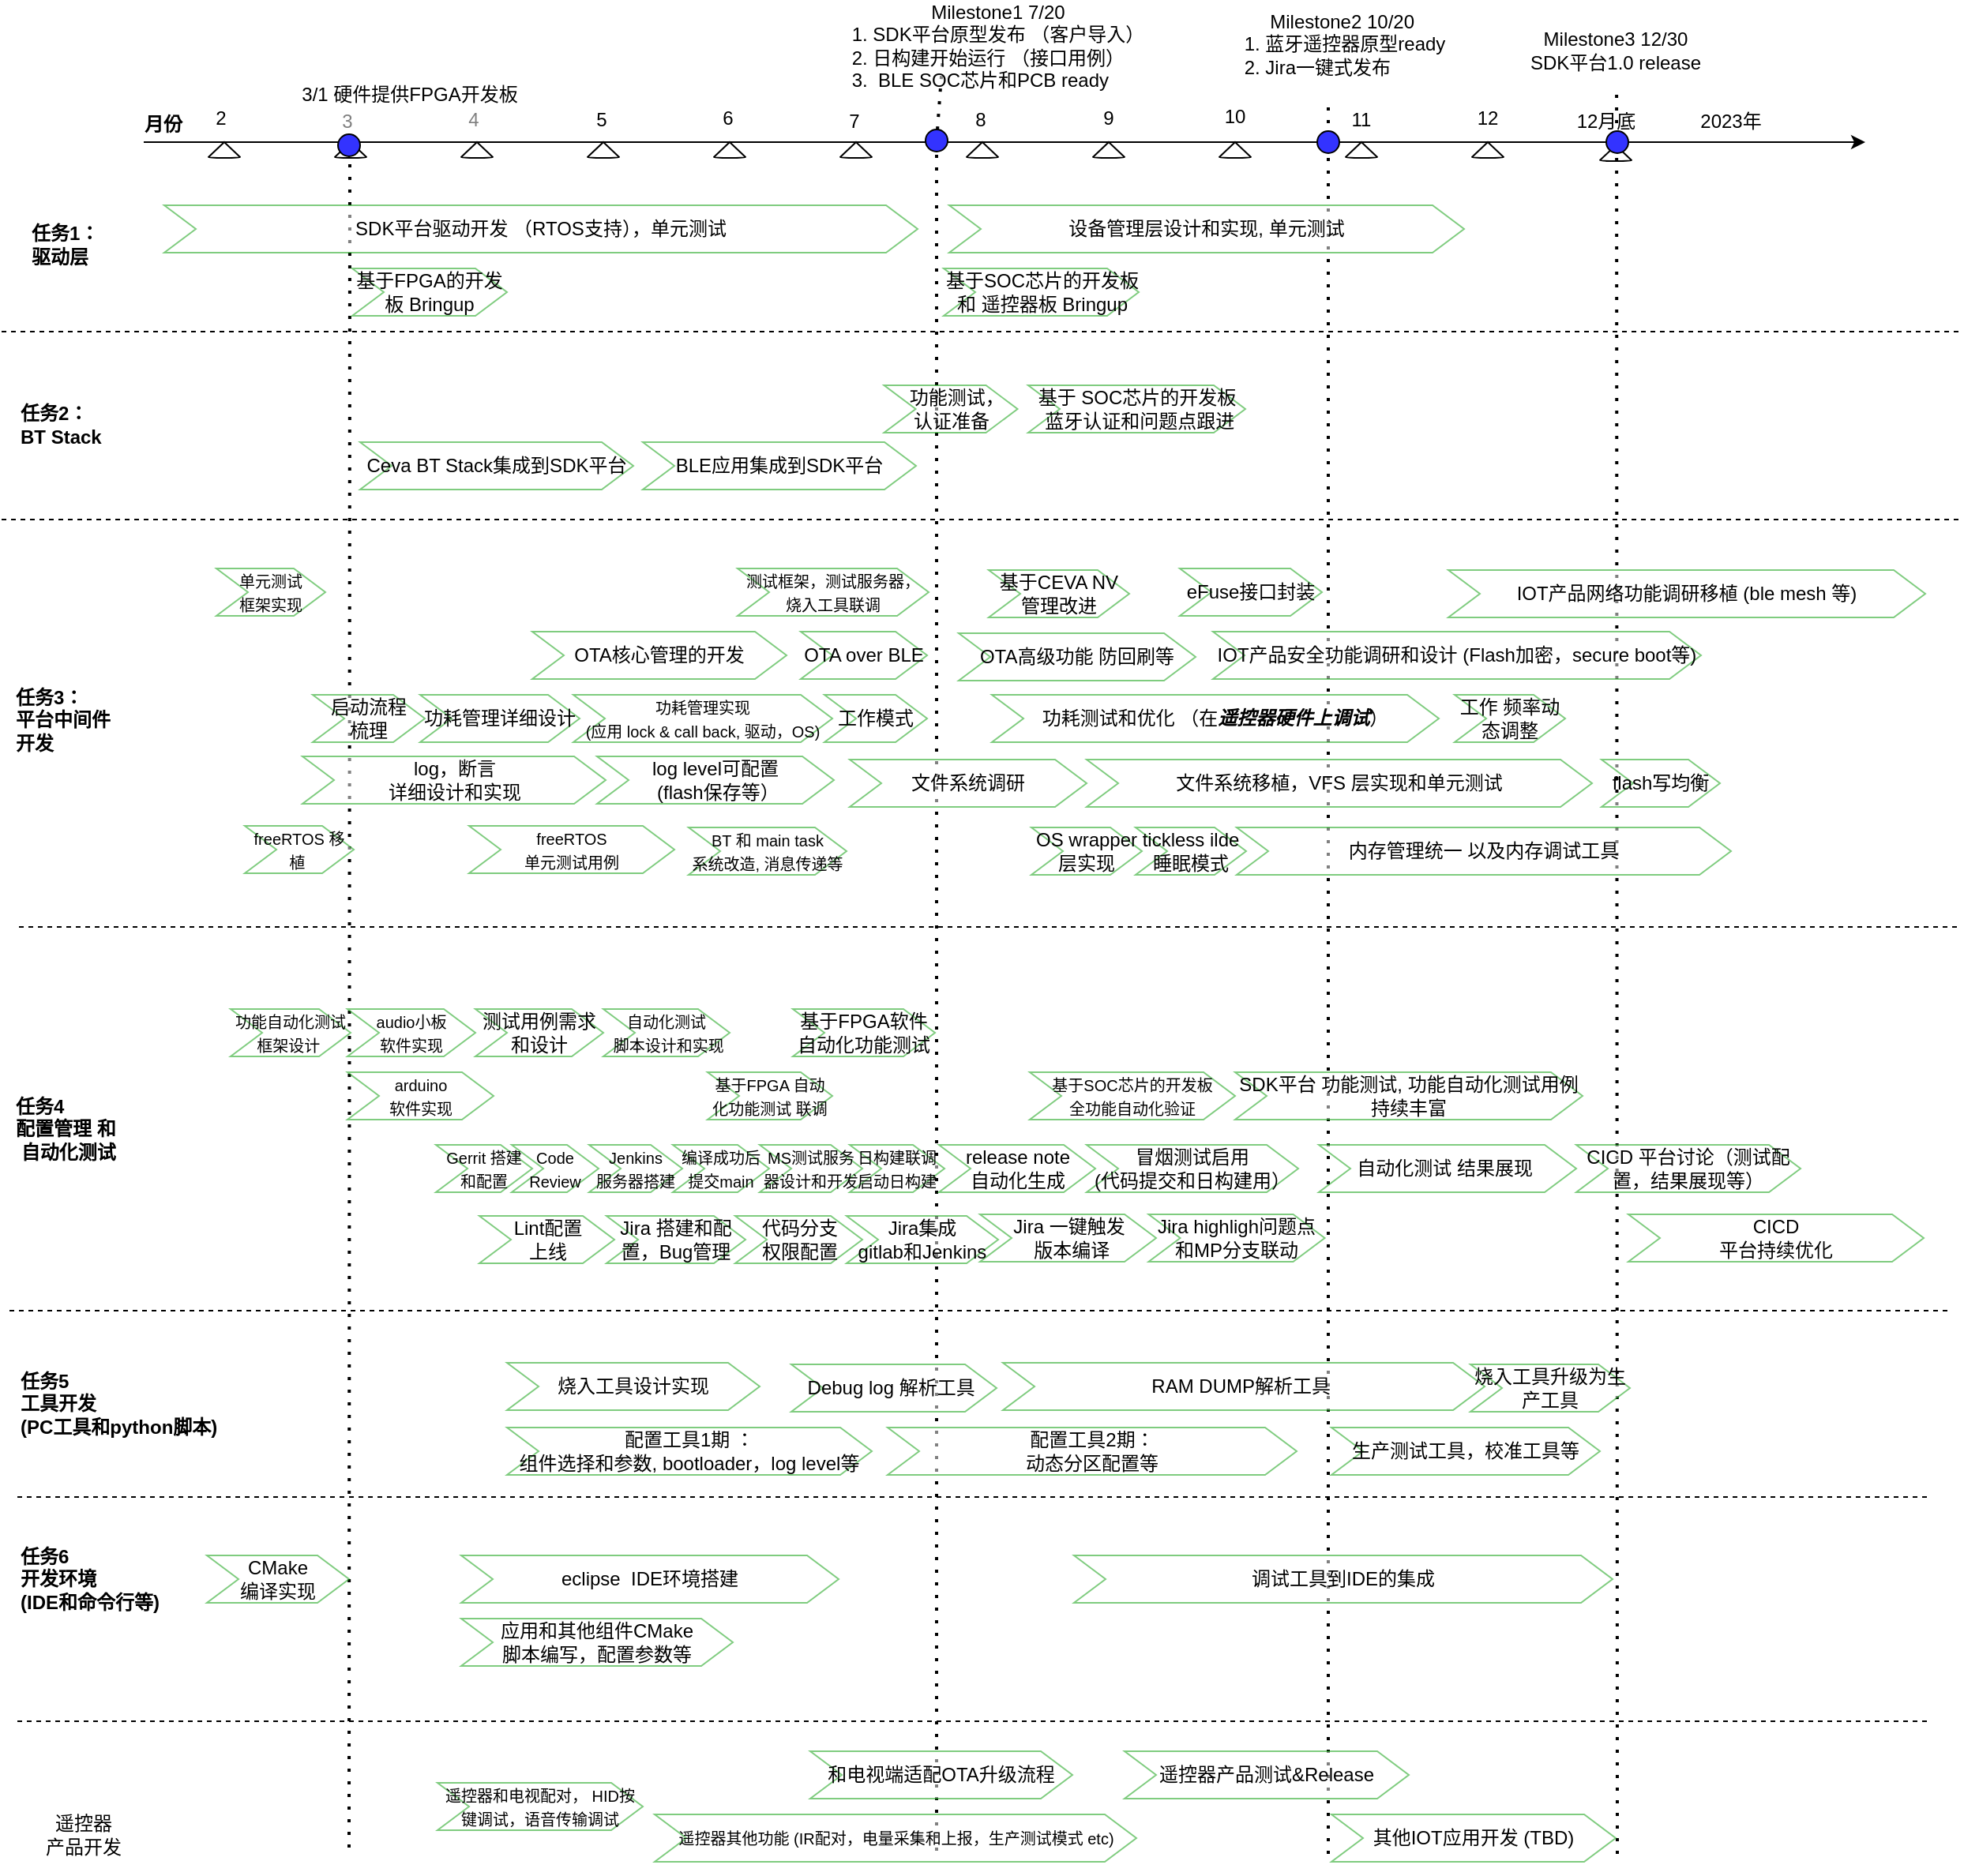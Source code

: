 <mxfile version="13.9.9" type="device"><diagram id="5xCyQItHGErEA7Cmsyjt" name="第 1 页"><mxGraphModel dx="1742" dy="1142" grid="1" gridSize="10" guides="1" tooltips="1" connect="1" arrows="1" fold="1" page="1" pageScale="1" pageWidth="1169" pageHeight="827" math="0" shadow="0"><root><mxCell id="0"/><mxCell id="1" parent="0"/><mxCell id="mL7zCbA36bGEXKyvUQuD-14" value="&lt;b&gt;月份&lt;/b&gt;" style="rounded=1;whiteSpace=wrap;html=1;strokeColor=none;" parent="1" vertex="1"><mxGeometry x="163" y="179" width="39" height="19" as="geometry"/></mxCell><mxCell id="mL7zCbA36bGEXKyvUQuD-22" value="" style="verticalLabelPosition=bottom;verticalAlign=top;html=1;shape=mxgraph.basic.cone2;dx=0.5;dy=0.95;" parent="1" vertex="1"><mxGeometry x="211" y="200" width="20" height="10" as="geometry"/></mxCell><mxCell id="mL7zCbA36bGEXKyvUQuD-23" value="" style="verticalLabelPosition=bottom;verticalAlign=top;html=1;shape=mxgraph.basic.cone2;dx=0.5;dy=0.95;" parent="1" vertex="1"><mxGeometry x="291" y="200" width="20" height="10" as="geometry"/></mxCell><mxCell id="mL7zCbA36bGEXKyvUQuD-24" value="" style="verticalLabelPosition=bottom;verticalAlign=top;html=1;shape=mxgraph.basic.cone2;dx=0.5;dy=0.95;" parent="1" vertex="1"><mxGeometry x="371" y="200" width="20" height="10" as="geometry"/></mxCell><mxCell id="mL7zCbA36bGEXKyvUQuD-25" value="" style="verticalLabelPosition=bottom;verticalAlign=top;html=1;shape=mxgraph.basic.cone2;dx=0.5;dy=0.95;" parent="1" vertex="1"><mxGeometry x="451" y="200" width="20" height="10" as="geometry"/></mxCell><mxCell id="mL7zCbA36bGEXKyvUQuD-26" value="" style="verticalLabelPosition=bottom;verticalAlign=top;html=1;shape=mxgraph.basic.cone2;dx=0.5;dy=0.95;" parent="1" vertex="1"><mxGeometry x="531" y="200" width="20" height="10" as="geometry"/></mxCell><mxCell id="mL7zCbA36bGEXKyvUQuD-27" value="" style="verticalLabelPosition=bottom;verticalAlign=top;html=1;shape=mxgraph.basic.cone2;dx=0.5;dy=0.95;" parent="1" vertex="1"><mxGeometry x="611" y="200" width="20" height="10" as="geometry"/></mxCell><mxCell id="mL7zCbA36bGEXKyvUQuD-28" value="" style="verticalLabelPosition=bottom;verticalAlign=top;html=1;shape=mxgraph.basic.cone2;dx=0.5;dy=0.95;" parent="1" vertex="1"><mxGeometry x="691" y="200" width="20" height="10" as="geometry"/></mxCell><mxCell id="mL7zCbA36bGEXKyvUQuD-29" value="" style="verticalLabelPosition=bottom;verticalAlign=top;html=1;shape=mxgraph.basic.cone2;dx=0.5;dy=0.95;" parent="1" vertex="1"><mxGeometry x="771" y="200" width="20" height="10" as="geometry"/></mxCell><mxCell id="mL7zCbA36bGEXKyvUQuD-30" value="" style="verticalLabelPosition=bottom;verticalAlign=top;html=1;shape=mxgraph.basic.cone2;dx=0.5;dy=0.95;" parent="1" vertex="1"><mxGeometry x="851" y="200" width="20" height="10" as="geometry"/></mxCell><mxCell id="mL7zCbA36bGEXKyvUQuD-31" value="" style="verticalLabelPosition=bottom;verticalAlign=top;html=1;shape=mxgraph.basic.cone2;dx=0.5;dy=0.95;" parent="1" vertex="1"><mxGeometry x="931" y="200" width="20" height="10" as="geometry"/></mxCell><mxCell id="mL7zCbA36bGEXKyvUQuD-32" value="" style="verticalLabelPosition=bottom;verticalAlign=top;html=1;shape=mxgraph.basic.cone2;dx=0.5;dy=0.95;" parent="1" vertex="1"><mxGeometry x="1011" y="200" width="20" height="10" as="geometry"/></mxCell><mxCell id="mL7zCbA36bGEXKyvUQuD-34" value="2" style="rounded=1;whiteSpace=wrap;html=1;strokeColor=none;" parent="1" vertex="1"><mxGeometry x="204" y="180" width="30" height="10" as="geometry"/></mxCell><mxCell id="mL7zCbA36bGEXKyvUQuD-36" value="3" style="rounded=1;whiteSpace=wrap;html=1;strokeColor=none;" parent="1" vertex="1"><mxGeometry x="284" y="182" width="30" height="10" as="geometry"/></mxCell><mxCell id="mL7zCbA36bGEXKyvUQuD-37" value="4" style="rounded=1;whiteSpace=wrap;html=1;strokeColor=none;" parent="1" vertex="1"><mxGeometry x="364" y="181" width="30" height="10" as="geometry"/></mxCell><mxCell id="mL7zCbA36bGEXKyvUQuD-38" value="5" style="rounded=1;whiteSpace=wrap;html=1;strokeColor=none;" parent="1" vertex="1"><mxGeometry x="445" y="181" width="30" height="10" as="geometry"/></mxCell><mxCell id="mL7zCbA36bGEXKyvUQuD-39" value="6" style="rounded=1;whiteSpace=wrap;html=1;strokeColor=none;" parent="1" vertex="1"><mxGeometry x="525" y="180" width="30" height="10" as="geometry"/></mxCell><mxCell id="mL7zCbA36bGEXKyvUQuD-40" value="7" style="rounded=1;whiteSpace=wrap;html=1;strokeColor=none;" parent="1" vertex="1"><mxGeometry x="605" y="182" width="30" height="10" as="geometry"/></mxCell><mxCell id="mL7zCbA36bGEXKyvUQuD-41" value="8" style="rounded=1;whiteSpace=wrap;html=1;strokeColor=none;" parent="1" vertex="1"><mxGeometry x="685" y="181" width="30" height="10" as="geometry"/></mxCell><mxCell id="mL7zCbA36bGEXKyvUQuD-42" value="9" style="rounded=1;whiteSpace=wrap;html=1;strokeColor=none;" parent="1" vertex="1"><mxGeometry x="766" y="180" width="30" height="10" as="geometry"/></mxCell><mxCell id="mL7zCbA36bGEXKyvUQuD-43" value="10" style="rounded=1;whiteSpace=wrap;html=1;strokeColor=none;" parent="1" vertex="1"><mxGeometry x="846" y="179" width="30" height="10" as="geometry"/></mxCell><mxCell id="mL7zCbA36bGEXKyvUQuD-44" value="11" style="rounded=1;whiteSpace=wrap;html=1;strokeColor=none;" parent="1" vertex="1"><mxGeometry x="926" y="181" width="30" height="10" as="geometry"/></mxCell><mxCell id="mL7zCbA36bGEXKyvUQuD-45" value="12" style="rounded=1;whiteSpace=wrap;html=1;strokeColor=none;" parent="1" vertex="1"><mxGeometry x="1006" y="180" width="30" height="10" as="geometry"/></mxCell><mxCell id="mL7zCbA36bGEXKyvUQuD-50" value="" style="endArrow=classic;html=1;" parent="1" edge="1"><mxGeometry width="50" height="50" relative="1" as="geometry"><mxPoint x="170" y="200" as="sourcePoint"/><mxPoint x="1260" y="200" as="targetPoint"/></mxGeometry></mxCell><mxCell id="mL7zCbA36bGEXKyvUQuD-56" value="" style="verticalLabelPosition=bottom;verticalAlign=top;html=1;shape=mxgraph.basic.cone2;dx=0.5;dy=0.95;" parent="1" vertex="1"><mxGeometry x="1092" y="202" width="20" height="10" as="geometry"/></mxCell><mxCell id="mL7zCbA36bGEXKyvUQuD-57" value="12月底" style="rounded=1;whiteSpace=wrap;html=1;strokeColor=none;" parent="1" vertex="1"><mxGeometry x="1071" y="182" width="50" height="10" as="geometry"/></mxCell><mxCell id="mL7zCbA36bGEXKyvUQuD-68" value="" style="endArrow=none;dashed=1;html=1;dashPattern=1 3;strokeWidth=2;" parent="1" source="AjWtKkleBs9DKmijWmze-98" edge="1"><mxGeometry width="50" height="50" relative="1" as="geometry"><mxPoint x="676" y="1120" as="sourcePoint"/><mxPoint x="676.09" y="144" as="targetPoint"/></mxGeometry></mxCell><mxCell id="mL7zCbA36bGEXKyvUQuD-69" value="Milestone1 7/20&lt;br&gt;&lt;div style=&quot;text-align: left&quot;&gt;&lt;span&gt;1. SDK平台原型发布 （客户导入）&lt;/span&gt;&lt;/div&gt;&lt;div style=&quot;text-align: left&quot;&gt;&lt;span&gt;2. 日构建开始运行 （接口用例）&lt;/span&gt;&lt;/div&gt;&lt;div style=&quot;text-align: left&quot;&gt;&lt;span&gt;3.&amp;nbsp; BLE SOC芯片和PCB ready&lt;/span&gt;&lt;/div&gt;" style="rounded=1;whiteSpace=wrap;html=1;strokeWidth=1;opacity=50;strokeColor=none;" parent="1" vertex="1"><mxGeometry x="612" y="114" width="198" height="50" as="geometry"/></mxCell><mxCell id="mL7zCbA36bGEXKyvUQuD-73" value="" style="endArrow=none;dashed=1;html=1;dashPattern=1 3;strokeWidth=2;" parent="1" edge="1"><mxGeometry width="50" height="50" relative="1" as="geometry"><mxPoint x="1103" y="1284" as="sourcePoint"/><mxPoint x="1102.55" y="170" as="targetPoint"/></mxGeometry></mxCell><mxCell id="mL7zCbA36bGEXKyvUQuD-74" value="Milestone3 12/30 SDK平台1.0 release&lt;br&gt;" style="rounded=1;whiteSpace=wrap;html=1;strokeWidth=1;opacity=50;strokeColor=none;" parent="1" vertex="1"><mxGeometry x="1042" y="120" width="120" height="44" as="geometry"/></mxCell><mxCell id="mL7zCbA36bGEXKyvUQuD-111" value="" style="endArrow=none;dashed=1;html=1;dashPattern=1 3;strokeWidth=2;" parent="1" edge="1"><mxGeometry width="50" height="50" relative="1" as="geometry"><mxPoint x="920" y="1284" as="sourcePoint"/><mxPoint x="920" y="176" as="targetPoint"/></mxGeometry></mxCell><mxCell id="mL7zCbA36bGEXKyvUQuD-112" value="Milestone2 10/20&amp;nbsp; &lt;br&gt;&lt;div style=&quot;text-align: left&quot;&gt;&lt;span&gt;1. 蓝牙遥控器原型ready&lt;/span&gt;&lt;/div&gt;&lt;div style=&quot;text-align: left&quot;&gt;&lt;span&gt;2. Jira一键式发布&lt;/span&gt;&lt;/div&gt;" style="rounded=1;whiteSpace=wrap;html=1;strokeWidth=1;opacity=50;strokeColor=none;" parent="1" vertex="1"><mxGeometry x="861" y="120" width="139" height="35" as="geometry"/></mxCell><mxCell id="2bi39UHJsYJ2lCjr1ZvC-1" value="2023年" style="rounded=1;whiteSpace=wrap;html=1;strokeColor=none;" parent="1" vertex="1"><mxGeometry x="1150" y="182" width="50" height="10" as="geometry"/></mxCell><mxCell id="AjWtKkleBs9DKmijWmze-88" value="3/1 硬件提供FPGA开发板" style="rounded=1;whiteSpace=wrap;html=1;strokeWidth=1;opacity=50;strokeColor=none;" parent="1" vertex="1"><mxGeometry x="258" y="145" width="161" height="50" as="geometry"/></mxCell><mxCell id="AjWtKkleBs9DKmijWmze-96" value="" style="ellipse;whiteSpace=wrap;html=1;aspect=fixed;fillColor=#3333FF;" parent="1" vertex="1"><mxGeometry x="293" y="195" width="14" height="14" as="geometry"/></mxCell><mxCell id="AjWtKkleBs9DKmijWmze-97" value="" style="endArrow=none;dashed=1;html=1;dashPattern=1 3;strokeWidth=2;" parent="1" edge="1"><mxGeometry width="50" height="50" relative="1" as="geometry"><mxPoint x="300" y="1280" as="sourcePoint"/><mxPoint x="300.499" y="209.0" as="targetPoint"/></mxGeometry></mxCell><mxCell id="AjWtKkleBs9DKmijWmze-98" value="" style="ellipse;whiteSpace=wrap;html=1;aspect=fixed;fillColor=#3333FF;" parent="1" vertex="1"><mxGeometry x="665" y="192" width="14" height="14" as="geometry"/></mxCell><mxCell id="AjWtKkleBs9DKmijWmze-101" value="" style="endArrow=none;dashed=1;html=1;dashPattern=1 3;strokeWidth=2;" parent="1" target="AjWtKkleBs9DKmijWmze-98" edge="1"><mxGeometry width="50" height="50" relative="1" as="geometry"><mxPoint x="672" y="1282" as="sourcePoint"/><mxPoint x="676.09" y="144" as="targetPoint"/></mxGeometry></mxCell><mxCell id="AjWtKkleBs9DKmijWmze-102" value="" style="ellipse;whiteSpace=wrap;html=1;aspect=fixed;fillColor=#3333FF;" parent="1" vertex="1"><mxGeometry x="913" y="193" width="14" height="14" as="geometry"/></mxCell><mxCell id="AjWtKkleBs9DKmijWmze-104" value="" style="ellipse;whiteSpace=wrap;html=1;aspect=fixed;fillColor=#3333FF;" parent="1" vertex="1"><mxGeometry x="1096" y="193" width="14" height="14" as="geometry"/></mxCell><mxCell id="yH1xSYO-Q-9uBrU0mYti-1" value="&lt;b&gt;任务5&lt;br&gt;工具开发 &lt;br&gt;(PC工具和python脚本)&lt;/b&gt;" style="rounded=1;whiteSpace=wrap;html=1;strokeColor=none;align=left;" parent="1" vertex="1"><mxGeometry x="90" y="974" width="134" height="50" as="geometry"/></mxCell><mxCell id="yH1xSYO-Q-9uBrU0mYti-2" value="&lt;b&gt;任务6&lt;br&gt;开发环境 &lt;br&gt;(IDE和命令行等)&lt;/b&gt;" style="rounded=1;whiteSpace=wrap;html=1;strokeColor=none;align=left;" parent="1" vertex="1"><mxGeometry x="90" y="1085" width="94.5" height="50" as="geometry"/></mxCell><mxCell id="yH1xSYO-Q-9uBrU0mYti-4" value="eclipse&amp;nbsp; IDE环境搭建" style="shape=step;perimeter=stepPerimeter;whiteSpace=wrap;html=1;fixedSize=1;opacity=50;strokeWidth=1;strokeColor=#009900;" parent="1" vertex="1"><mxGeometry x="371" y="1095" width="239" height="30" as="geometry"/></mxCell><mxCell id="yH1xSYO-Q-9uBrU0mYti-6" value="调试工具到IDE的集成" style="shape=step;perimeter=stepPerimeter;whiteSpace=wrap;html=1;fixedSize=1;opacity=50;strokeWidth=1;strokeColor=#009900;" parent="1" vertex="1"><mxGeometry x="759" y="1095" width="341" height="30" as="geometry"/></mxCell><mxCell id="yH1xSYO-Q-9uBrU0mYti-7" value="烧入工具设计实现" style="shape=step;perimeter=stepPerimeter;whiteSpace=wrap;html=1;fixedSize=1;opacity=50;strokeWidth=1;strokeColor=#009900;" parent="1" vertex="1"><mxGeometry x="400" y="973" width="160" height="30" as="geometry"/></mxCell><mxCell id="yH1xSYO-Q-9uBrU0mYti-8" value="配置工具1期 ：&lt;br&gt;组件选择和参数, bootloader，log level等" style="shape=step;perimeter=stepPerimeter;whiteSpace=wrap;html=1;fixedSize=1;opacity=50;strokeWidth=1;strokeColor=#009900;" parent="1" vertex="1"><mxGeometry x="400" y="1014" width="231" height="30" as="geometry"/></mxCell><mxCell id="yH1xSYO-Q-9uBrU0mYti-9" value="Debug log 解析工具&amp;nbsp;" style="shape=step;perimeter=stepPerimeter;whiteSpace=wrap;html=1;fixedSize=1;opacity=50;strokeWidth=1;strokeColor=#009900;" parent="1" vertex="1"><mxGeometry x="580" y="974" width="130" height="30" as="geometry"/></mxCell><mxCell id="yH1xSYO-Q-9uBrU0mYti-10" value="配置工具2期：&lt;br&gt;动态分区配置等" style="shape=step;perimeter=stepPerimeter;whiteSpace=wrap;html=1;fixedSize=1;opacity=50;strokeWidth=1;strokeColor=#009900;" parent="1" vertex="1"><mxGeometry x="641" y="1014" width="259" height="30" as="geometry"/></mxCell><mxCell id="yH1xSYO-Q-9uBrU0mYti-11" value="RAM DUMP解析工具&amp;nbsp;" style="shape=step;perimeter=stepPerimeter;whiteSpace=wrap;html=1;fixedSize=1;opacity=50;strokeWidth=1;strokeColor=#009900;" parent="1" vertex="1"><mxGeometry x="714" y="973" width="305" height="30" as="geometry"/></mxCell><mxCell id="yH1xSYO-Q-9uBrU0mYti-12" value="烧入工具升级为生产工具" style="shape=step;perimeter=stepPerimeter;whiteSpace=wrap;html=1;fixedSize=1;opacity=50;strokeWidth=1;strokeColor=#009900;" parent="1" vertex="1"><mxGeometry x="1010" y="974" width="101" height="30" as="geometry"/></mxCell><mxCell id="yH1xSYO-Q-9uBrU0mYti-16" value="生产测试工具，校准工具等" style="shape=step;perimeter=stepPerimeter;whiteSpace=wrap;html=1;fixedSize=1;opacity=50;strokeWidth=1;strokeColor=#009900;" parent="1" vertex="1"><mxGeometry x="922" y="1014" width="170" height="30" as="geometry"/></mxCell><mxCell id="yH1xSYO-Q-9uBrU0mYti-18" value="应用和其他组件CMake&lt;br&gt;脚本编写，配置参数等" style="shape=step;perimeter=stepPerimeter;whiteSpace=wrap;html=1;fixedSize=1;opacity=50;strokeWidth=1;strokeColor=#009900;" parent="1" vertex="1"><mxGeometry x="371" y="1135" width="172" height="30" as="geometry"/></mxCell><mxCell id="yH1xSYO-Q-9uBrU0mYti-20" value="CMake &lt;br&gt;编译实现" style="shape=step;perimeter=stepPerimeter;whiteSpace=wrap;html=1;fixedSize=1;opacity=50;strokeWidth=1;strokeColor=#009900;" parent="1" vertex="1"><mxGeometry x="210" y="1095" width="90" height="30" as="geometry"/></mxCell><mxCell id="sL_w50dSDduAHo6nTc_E-2" value="" style="endArrow=none;dashed=1;html=1;" parent="1" edge="1"><mxGeometry width="50" height="50" relative="1" as="geometry"><mxPoint x="90" y="1058" as="sourcePoint"/><mxPoint x="1300" y="1058" as="targetPoint"/></mxGeometry></mxCell><mxCell id="CU9RJ_96z4DLWB-rddRG-1" value="遥控器&lt;br&gt;产品开发" style="rounded=1;whiteSpace=wrap;html=1;strokeColor=none;" parent="1" vertex="1"><mxGeometry x="91.5" y="1247" width="80" height="50" as="geometry"/></mxCell><mxCell id="CU9RJ_96z4DLWB-rddRG-2" value="和电视端适配OTA升级流程" style="shape=step;perimeter=stepPerimeter;whiteSpace=wrap;html=1;fixedSize=1;opacity=50;strokeWidth=1;strokeColor=#009900;" parent="1" vertex="1"><mxGeometry x="592" y="1219" width="166" height="30" as="geometry"/></mxCell><mxCell id="CU9RJ_96z4DLWB-rddRG-3" value="&lt;font style=&quot;font-size: 10px&quot;&gt;遥控器和电视配对， HID按键调试，语音传输调试&lt;/font&gt;" style="shape=step;perimeter=stepPerimeter;whiteSpace=wrap;html=1;fixedSize=1;opacity=50;strokeWidth=1;strokeColor=#009900;" parent="1" vertex="1"><mxGeometry x="356" y="1239" width="130" height="30" as="geometry"/></mxCell><mxCell id="CU9RJ_96z4DLWB-rddRG-4" value="&lt;font style=&quot;font-size: 10px&quot;&gt;遥控器其他功能 (IR配对，电量采集和上报，生产测试模式 etc)&lt;/font&gt;" style="shape=step;perimeter=stepPerimeter;whiteSpace=wrap;html=1;fixedSize=1;opacity=50;strokeWidth=1;strokeColor=#009900;" parent="1" vertex="1"><mxGeometry x="493.5" y="1259" width="305" height="30" as="geometry"/></mxCell><mxCell id="CU9RJ_96z4DLWB-rddRG-5" value="其他IOT应用开发 (TBD)" style="shape=step;perimeter=stepPerimeter;whiteSpace=wrap;html=1;fixedSize=1;opacity=50;strokeWidth=1;strokeColor=#009900;" parent="1" vertex="1"><mxGeometry x="922" y="1259" width="180" height="30" as="geometry"/></mxCell><mxCell id="CU9RJ_96z4DLWB-rddRG-6" value="遥控器产品测试&amp;amp;Release" style="shape=step;perimeter=stepPerimeter;whiteSpace=wrap;html=1;fixedSize=1;opacity=50;strokeWidth=1;strokeColor=#009900;" parent="1" vertex="1"><mxGeometry x="791" y="1219" width="180" height="30" as="geometry"/></mxCell><mxCell id="CU9RJ_96z4DLWB-rddRG-7" value="SDK平台驱动开发 （RTOS支持），单元测试" style="shape=step;perimeter=stepPerimeter;whiteSpace=wrap;html=1;fixedSize=1;opacity=50;strokeWidth=1;strokeColor=#009900;" parent="1" vertex="1"><mxGeometry x="183" y="240" width="477" height="30" as="geometry"/></mxCell><mxCell id="CU9RJ_96z4DLWB-rddRG-8" value="设备管理层设计和实现, 单元测试" style="shape=step;perimeter=stepPerimeter;whiteSpace=wrap;html=1;fixedSize=1;opacity=50;strokeWidth=1;strokeColor=#009900;" parent="1" vertex="1"><mxGeometry x="680" y="240" width="326" height="30" as="geometry"/></mxCell><mxCell id="CU9RJ_96z4DLWB-rddRG-9" value="&lt;b&gt;任务1：&lt;br&gt;驱动层&lt;/b&gt;" style="rounded=1;whiteSpace=wrap;html=1;strokeColor=none;align=left;" parent="1" vertex="1"><mxGeometry x="96.5" y="240" width="70" height="50" as="geometry"/></mxCell><mxCell id="CU9RJ_96z4DLWB-rddRG-10" value="基于FPGA的开发板 Bringup" style="shape=step;perimeter=stepPerimeter;whiteSpace=wrap;html=1;fixedSize=1;opacity=50;strokeWidth=1;strokeColor=#009900;" parent="1" vertex="1"><mxGeometry x="302" y="280" width="98" height="30" as="geometry"/></mxCell><mxCell id="CU9RJ_96z4DLWB-rddRG-11" value="基于SOC芯片的开发板和 遥控器板 Bringup" style="shape=step;perimeter=stepPerimeter;whiteSpace=wrap;html=1;fixedSize=1;opacity=50;strokeWidth=1;strokeColor=#009900;" parent="1" vertex="1"><mxGeometry x="676.5" y="280" width="123.5" height="30" as="geometry"/></mxCell><mxCell id="CU9RJ_96z4DLWB-rddRG-13" value="&lt;b&gt;任务2：&lt;br&gt;BT Stack&lt;/b&gt;" style="rounded=1;whiteSpace=wrap;html=1;strokeColor=none;align=left;" parent="1" vertex="1"><mxGeometry x="90" y="354" width="70" height="50" as="geometry"/></mxCell><mxCell id="CU9RJ_96z4DLWB-rddRG-14" value="&amp;nbsp;&amp;nbsp;功能测试，&lt;br&gt;认证准备" style="shape=step;perimeter=stepPerimeter;whiteSpace=wrap;html=1;fixedSize=1;opacity=50;strokeWidth=1;strokeColor=#009900;" parent="1" vertex="1"><mxGeometry x="638.75" y="354" width="84.5" height="30" as="geometry"/></mxCell><mxCell id="CU9RJ_96z4DLWB-rddRG-15" value="" style="endArrow=none;dashed=1;html=1;" parent="1" edge="1"><mxGeometry width="50" height="50" relative="1" as="geometry"><mxPoint x="80" y="320" as="sourcePoint"/><mxPoint x="1320" y="320" as="targetPoint"/></mxGeometry></mxCell><mxCell id="CU9RJ_96z4DLWB-rddRG-16" value="" style="endArrow=none;dashed=1;html=1;" parent="1" edge="1"><mxGeometry width="50" height="50" relative="1" as="geometry"><mxPoint x="80" y="439" as="sourcePoint"/><mxPoint x="1320" y="439" as="targetPoint"/></mxGeometry></mxCell><mxCell id="CU9RJ_96z4DLWB-rddRG-17" value="基于 SOC芯片的开发板&lt;br&gt;&amp;nbsp;蓝牙认证和问题点跟进" style="shape=step;perimeter=stepPerimeter;whiteSpace=wrap;html=1;fixedSize=1;opacity=50;strokeWidth=1;strokeColor=#009900;" parent="1" vertex="1"><mxGeometry x="730" y="354" width="137.5" height="30" as="geometry"/></mxCell><mxCell id="CU9RJ_96z4DLWB-rddRG-18" value="Ceva BT Stack集成到SDK平台" style="shape=step;perimeter=stepPerimeter;whiteSpace=wrap;html=1;fixedSize=1;opacity=50;strokeWidth=1;strokeColor=#009900;" parent="1" vertex="1"><mxGeometry x="307" y="390" width="173" height="30" as="geometry"/></mxCell><mxCell id="CU9RJ_96z4DLWB-rddRG-74" value="&lt;b&gt;任务3：&lt;br&gt;平台中间件开发&lt;/b&gt;" style="rounded=1;whiteSpace=wrap;html=1;strokeColor=none;align=left;" parent="1" vertex="1"><mxGeometry x="86.5" y="541" width="70" height="50" as="geometry"/></mxCell><mxCell id="CU9RJ_96z4DLWB-rddRG-75" value="&lt;font style=&quot;font-size: 10px&quot;&gt;freeRTOS&lt;br&gt;单元测试用例&lt;/font&gt;" style="shape=step;perimeter=stepPerimeter;whiteSpace=wrap;html=1;fixedSize=1;opacity=50;strokeWidth=1;strokeColor=#009900;" parent="1" vertex="1"><mxGeometry x="376" y="633" width="130" height="30" as="geometry"/></mxCell><mxCell id="CU9RJ_96z4DLWB-rddRG-76" value="&lt;font style=&quot;font-size: 10px&quot;&gt;BT 和 main task &lt;br&gt;系统改造, 消息传递等&lt;/font&gt;" style="shape=step;perimeter=stepPerimeter;whiteSpace=wrap;html=1;fixedSize=1;opacity=50;strokeWidth=1;strokeColor=#009900;" parent="1" vertex="1"><mxGeometry x="515" y="634" width="100" height="30" as="geometry"/></mxCell><mxCell id="CU9RJ_96z4DLWB-rddRG-77" value="OS wrapper层实现" style="shape=step;perimeter=stepPerimeter;whiteSpace=wrap;html=1;fixedSize=1;opacity=50;strokeWidth=1;strokeColor=#009900;" parent="1" vertex="1"><mxGeometry x="732" y="634" width="70" height="30" as="geometry"/></mxCell><mxCell id="CU9RJ_96z4DLWB-rddRG-78" value="内存管理统一 以及内存调试工具" style="shape=step;perimeter=stepPerimeter;whiteSpace=wrap;html=1;fixedSize=1;opacity=50;strokeWidth=1;strokeColor=#009900;" parent="1" vertex="1"><mxGeometry x="862" y="634" width="313" height="30" as="geometry"/></mxCell><mxCell id="CU9RJ_96z4DLWB-rddRG-79" value="OTA核心管理的开发" style="shape=step;perimeter=stepPerimeter;whiteSpace=wrap;html=1;fixedSize=1;opacity=50;strokeWidth=1;strokeColor=#009900;" parent="1" vertex="1"><mxGeometry x="416" y="510" width="161" height="30" as="geometry"/></mxCell><mxCell id="CU9RJ_96z4DLWB-rddRG-80" value="OTA over BLE" style="shape=step;perimeter=stepPerimeter;whiteSpace=wrap;html=1;fixedSize=1;opacity=50;strokeWidth=1;strokeColor=#009900;" parent="1" vertex="1"><mxGeometry x="586" y="510" width="80" height="30" as="geometry"/></mxCell><mxCell id="CU9RJ_96z4DLWB-rddRG-81" value="基于CEVA NV管理改进" style="shape=step;perimeter=stepPerimeter;whiteSpace=wrap;html=1;fixedSize=1;opacity=50;strokeWidth=1;strokeColor=#009900;" parent="1" vertex="1"><mxGeometry x="705" y="471" width="89" height="30" as="geometry"/></mxCell><mxCell id="CU9RJ_96z4DLWB-rddRG-82" value="文件系统调研" style="shape=step;perimeter=stepPerimeter;whiteSpace=wrap;html=1;fixedSize=1;opacity=50;strokeWidth=1;strokeColor=#009900;" parent="1" vertex="1"><mxGeometry x="617" y="591" width="150" height="30" as="geometry"/></mxCell><mxCell id="CU9RJ_96z4DLWB-rddRG-83" value="文件系统移植，VFS 层实现和单元测试" style="shape=step;perimeter=stepPerimeter;whiteSpace=wrap;html=1;fixedSize=1;opacity=50;strokeWidth=1;strokeColor=#009900;" parent="1" vertex="1"><mxGeometry x="767" y="591" width="320" height="30" as="geometry"/></mxCell><mxCell id="CU9RJ_96z4DLWB-rddRG-84" value="功耗管理详细设计" style="shape=step;perimeter=stepPerimeter;whiteSpace=wrap;html=1;fixedSize=1;opacity=50;strokeWidth=1;strokeColor=#009900;" parent="1" vertex="1"><mxGeometry x="345" y="550" width="101" height="30" as="geometry"/></mxCell><mxCell id="CU9RJ_96z4DLWB-rddRG-85" value="&lt;font style=&quot;font-size: 10px&quot;&gt;功耗管理实现 &lt;br&gt;(应用 lock &amp;amp; call back, 驱动，OS)&lt;/font&gt;" style="shape=step;perimeter=stepPerimeter;whiteSpace=wrap;html=1;fixedSize=1;opacity=50;strokeWidth=1;strokeColor=#009900;" parent="1" vertex="1"><mxGeometry x="442" y="550" width="164" height="30" as="geometry"/></mxCell><mxCell id="CU9RJ_96z4DLWB-rddRG-86" value="工作 频率动态调整" style="shape=step;perimeter=stepPerimeter;whiteSpace=wrap;html=1;fixedSize=1;opacity=50;strokeWidth=1;strokeColor=#009900;" parent="1" vertex="1"><mxGeometry x="1000" y="550" width="70" height="30" as="geometry"/></mxCell><mxCell id="CU9RJ_96z4DLWB-rddRG-87" value="功耗测试和优化 （在&lt;b&gt;&lt;i&gt;遥控器硬件上调试&lt;/i&gt;&lt;/b&gt;）" style="shape=step;perimeter=stepPerimeter;whiteSpace=wrap;html=1;fixedSize=1;opacity=50;strokeWidth=1;strokeColor=#009900;" parent="1" vertex="1"><mxGeometry x="707" y="550" width="283" height="30" as="geometry"/></mxCell><mxCell id="CU9RJ_96z4DLWB-rddRG-88" value="log，断言&lt;br&gt;详细设计和实现" style="shape=step;perimeter=stepPerimeter;whiteSpace=wrap;html=1;fixedSize=1;opacity=50;strokeWidth=1;strokeColor=#009900;" parent="1" vertex="1"><mxGeometry x="270.5" y="589" width="192" height="30" as="geometry"/></mxCell><mxCell id="CU9RJ_96z4DLWB-rddRG-89" value="log level可配置&lt;br&gt;&amp;nbsp;(flash保存等）" style="shape=step;perimeter=stepPerimeter;whiteSpace=wrap;html=1;fixedSize=1;opacity=50;strokeWidth=1;strokeColor=#009900;" parent="1" vertex="1"><mxGeometry x="457" y="589" width="150" height="30" as="geometry"/></mxCell><mxCell id="CU9RJ_96z4DLWB-rddRG-90" value="flash写均衡" style="shape=step;perimeter=stepPerimeter;whiteSpace=wrap;html=1;fixedSize=1;opacity=50;strokeWidth=1;strokeColor=#009900;" parent="1" vertex="1"><mxGeometry x="1093" y="591" width="75" height="30" as="geometry"/></mxCell><mxCell id="CU9RJ_96z4DLWB-rddRG-91" value="启动流程&lt;br&gt;梳理" style="shape=step;perimeter=stepPerimeter;whiteSpace=wrap;html=1;fixedSize=1;opacity=50;strokeWidth=1;strokeColor=#009900;" parent="1" vertex="1"><mxGeometry x="277" y="550" width="71" height="30" as="geometry"/></mxCell><mxCell id="CU9RJ_96z4DLWB-rddRG-92" value="eFuse接口封装" style="shape=step;perimeter=stepPerimeter;whiteSpace=wrap;html=1;fixedSize=1;opacity=50;strokeWidth=1;strokeColor=#009900;" parent="1" vertex="1"><mxGeometry x="826" y="470" width="90" height="30" as="geometry"/></mxCell><mxCell id="CU9RJ_96z4DLWB-rddRG-93" value="tickless ilde睡眠模式" style="shape=step;perimeter=stepPerimeter;whiteSpace=wrap;html=1;fixedSize=1;opacity=50;strokeWidth=1;strokeColor=#009900;" parent="1" vertex="1"><mxGeometry x="798" y="634" width="70" height="30" as="geometry"/></mxCell><mxCell id="CU9RJ_96z4DLWB-rddRG-94" value="OTA高级功能 防回刷等" style="shape=step;perimeter=stepPerimeter;whiteSpace=wrap;html=1;fixedSize=1;opacity=50;strokeWidth=1;strokeColor=#009900;" parent="1" vertex="1"><mxGeometry x="686" y="511" width="150" height="30" as="geometry"/></mxCell><mxCell id="CU9RJ_96z4DLWB-rddRG-95" value="IOT产品安全功能调研和设计 (Flash加密，secure boot等)" style="shape=step;perimeter=stepPerimeter;whiteSpace=wrap;html=1;fixedSize=1;opacity=50;strokeWidth=1;strokeColor=#009900;" parent="1" vertex="1"><mxGeometry x="847" y="510" width="309" height="30" as="geometry"/></mxCell><mxCell id="CU9RJ_96z4DLWB-rddRG-96" value="IOT产品网络功能调研移植 (ble mesh 等)" style="shape=step;perimeter=stepPerimeter;whiteSpace=wrap;html=1;fixedSize=1;opacity=50;strokeWidth=1;strokeColor=#009900;" parent="1" vertex="1"><mxGeometry x="996" y="471" width="302" height="30" as="geometry"/></mxCell><mxCell id="CU9RJ_96z4DLWB-rddRG-97" value="工作模式" style="shape=step;perimeter=stepPerimeter;whiteSpace=wrap;html=1;fixedSize=1;opacity=50;strokeWidth=1;strokeColor=#009900;" parent="1" vertex="1"><mxGeometry x="601" y="550" width="65" height="30" as="geometry"/></mxCell><mxCell id="CU9RJ_96z4DLWB-rddRG-98" value="&lt;b&gt;任务4&lt;br&gt;配置管理 和&lt;br&gt;&amp;nbsp;自动化测试&amp;nbsp;&lt;/b&gt;" style="rounded=1;whiteSpace=wrap;html=1;strokeColor=none;align=left;" parent="1" vertex="1"><mxGeometry x="86.5" y="800" width="97" height="50" as="geometry"/></mxCell><mxCell id="CU9RJ_96z4DLWB-rddRG-99" value="&lt;font style=&quot;font-size: 10px&quot;&gt;audio小板&lt;br&gt;软件实现&lt;/font&gt;" style="shape=step;perimeter=stepPerimeter;whiteSpace=wrap;html=1;fixedSize=1;opacity=50;strokeWidth=1;strokeColor=#009900;" parent="1" vertex="1"><mxGeometry x="299" y="749" width="81" height="30" as="geometry"/></mxCell><mxCell id="CU9RJ_96z4DLWB-rddRG-100" value="&lt;font style=&quot;font-size: 10px&quot;&gt;arduino&lt;br&gt;软件实现&lt;/font&gt;" style="shape=step;perimeter=stepPerimeter;whiteSpace=wrap;html=1;fixedSize=1;opacity=50;strokeWidth=1;strokeColor=#009900;" parent="1" vertex="1"><mxGeometry x="299" y="789" width="92.5" height="30" as="geometry"/></mxCell><mxCell id="CU9RJ_96z4DLWB-rddRG-101" value="&lt;font style=&quot;font-size: 10px&quot;&gt;自动化测试&lt;br&gt;&amp;nbsp;脚本设计和实现&lt;/font&gt;" style="shape=step;perimeter=stepPerimeter;whiteSpace=wrap;html=1;fixedSize=1;opacity=50;strokeWidth=1;strokeColor=#009900;" parent="1" vertex="1"><mxGeometry x="461" y="749" width="80" height="30" as="geometry"/></mxCell><mxCell id="CU9RJ_96z4DLWB-rddRG-102" value="基于FPGA软件自动化功能测试" style="shape=step;perimeter=stepPerimeter;whiteSpace=wrap;html=1;fixedSize=1;opacity=50;strokeWidth=1;strokeColor=#009900;" parent="1" vertex="1"><mxGeometry x="581" y="749" width="90" height="30" as="geometry"/></mxCell><mxCell id="CU9RJ_96z4DLWB-rddRG-103" value="&lt;font style=&quot;font-size: 10px&quot;&gt;基于SOC芯片的开发板&lt;br&gt;全功能自动化验证&lt;/font&gt;" style="shape=step;perimeter=stepPerimeter;whiteSpace=wrap;html=1;fixedSize=1;opacity=50;strokeWidth=1;strokeColor=#009900;" parent="1" vertex="1"><mxGeometry x="731" y="789" width="130" height="30" as="geometry"/></mxCell><mxCell id="CU9RJ_96z4DLWB-rddRG-104" value="&lt;font style=&quot;font-size: 10px&quot;&gt;Code Review&lt;/font&gt;" style="shape=step;perimeter=stepPerimeter;whiteSpace=wrap;html=1;fixedSize=1;opacity=50;strokeWidth=1;strokeColor=#009900;" parent="1" vertex="1"><mxGeometry x="403" y="835" width="55" height="30" as="geometry"/></mxCell><mxCell id="CU9RJ_96z4DLWB-rddRG-105" value="&lt;font style=&quot;font-size: 10px&quot;&gt;MS测试服务器设计和开发&lt;/font&gt;" style="shape=step;perimeter=stepPerimeter;whiteSpace=wrap;html=1;fixedSize=1;opacity=50;strokeWidth=1;strokeColor=#009900;" parent="1" vertex="1"><mxGeometry x="560" y="835" width="65" height="30" as="geometry"/></mxCell><mxCell id="CU9RJ_96z4DLWB-rddRG-106" value="&lt;font style=&quot;font-size: 10px&quot;&gt;Gerrit 搭建&lt;br&gt;和配置&lt;/font&gt;" style="shape=step;perimeter=stepPerimeter;whiteSpace=wrap;html=1;fixedSize=1;opacity=50;strokeWidth=1;strokeColor=#009900;" parent="1" vertex="1"><mxGeometry x="355" y="835" width="61" height="30" as="geometry"/></mxCell><mxCell id="CU9RJ_96z4DLWB-rddRG-107" value="Jira 搭建和配置，Bug管理" style="shape=step;perimeter=stepPerimeter;whiteSpace=wrap;html=1;fixedSize=1;opacity=50;strokeWidth=1;strokeColor=#009900;" parent="1" vertex="1"><mxGeometry x="463" y="880" width="88" height="30" as="geometry"/></mxCell><mxCell id="CU9RJ_96z4DLWB-rddRG-108" value="代码分支&lt;br&gt;权限配置" style="shape=step;perimeter=stepPerimeter;whiteSpace=wrap;html=1;fixedSize=1;opacity=50;strokeWidth=1;strokeColor=#009900;" parent="1" vertex="1"><mxGeometry x="544.5" y="880" width="80.5" height="30" as="geometry"/></mxCell><mxCell id="CU9RJ_96z4DLWB-rddRG-109" value="release note&lt;br&gt;自动化生成" style="shape=step;perimeter=stepPerimeter;whiteSpace=wrap;html=1;fixedSize=1;opacity=50;strokeWidth=1;strokeColor=#009900;" parent="1" vertex="1"><mxGeometry x="673.5" y="835" width="99" height="30" as="geometry"/></mxCell><mxCell id="CU9RJ_96z4DLWB-rddRG-110" value="Lint配置&lt;br&gt;上线" style="shape=step;perimeter=stepPerimeter;whiteSpace=wrap;html=1;fixedSize=1;opacity=50;strokeWidth=1;strokeColor=#009900;" parent="1" vertex="1"><mxGeometry x="382.5" y="880" width="85.5" height="30" as="geometry"/></mxCell><mxCell id="CU9RJ_96z4DLWB-rddRG-111" value="&lt;span&gt;Jira 一键触发&lt;br&gt;&amp;nbsp;版本编译&lt;/span&gt;" style="shape=step;perimeter=stepPerimeter;whiteSpace=wrap;html=1;fixedSize=1;opacity=50;strokeWidth=1;strokeColor=#009900;" parent="1" vertex="1"><mxGeometry x="699.5" y="879" width="111.5" height="30" as="geometry"/></mxCell><mxCell id="CU9RJ_96z4DLWB-rddRG-112" value="Jira highligh问题点和MP分支联动" style="shape=step;perimeter=stepPerimeter;whiteSpace=wrap;html=1;fixedSize=1;opacity=50;strokeWidth=1;strokeColor=#009900;" parent="1" vertex="1"><mxGeometry x="806.25" y="879" width="111.5" height="30" as="geometry"/></mxCell><mxCell id="CU9RJ_96z4DLWB-rddRG-113" value="Jira集成 &lt;br&gt;gitlab和Jenkins" style="shape=step;perimeter=stepPerimeter;whiteSpace=wrap;html=1;fixedSize=1;opacity=50;strokeWidth=1;strokeColor=#009900;" parent="1" vertex="1"><mxGeometry x="615" y="880" width="96" height="30" as="geometry"/></mxCell><mxCell id="CU9RJ_96z4DLWB-rddRG-114" value="&lt;font style=&quot;font-size: 10px&quot;&gt;Jenkins&lt;br&gt;服务器搭建&lt;/font&gt;" style="shape=step;perimeter=stepPerimeter;whiteSpace=wrap;html=1;fixedSize=1;opacity=50;strokeWidth=1;strokeColor=#009900;" parent="1" vertex="1"><mxGeometry x="452" y="835" width="59" height="30" as="geometry"/></mxCell><mxCell id="CU9RJ_96z4DLWB-rddRG-115" value="&lt;font style=&quot;font-size: 10px&quot;&gt;编译成功后提交main&lt;/font&gt;" style="shape=step;perimeter=stepPerimeter;whiteSpace=wrap;html=1;fixedSize=1;opacity=50;strokeWidth=1;strokeColor=#009900;" parent="1" vertex="1"><mxGeometry x="505" y="835" width="61" height="30" as="geometry"/></mxCell><mxCell id="CU9RJ_96z4DLWB-rddRG-116" value="&lt;font style=&quot;font-size: 10px&quot;&gt;日构建联调&lt;br&gt;启动日构建&lt;/font&gt;" style="shape=step;perimeter=stepPerimeter;whiteSpace=wrap;html=1;fixedSize=1;opacity=50;strokeWidth=1;strokeColor=#009900;" parent="1" vertex="1"><mxGeometry x="617" y="835" width="60" height="30" as="geometry"/></mxCell><mxCell id="CU9RJ_96z4DLWB-rddRG-117" value="冒烟测试启用&lt;br&gt;(代码提交和日构建用）" style="shape=step;perimeter=stepPerimeter;whiteSpace=wrap;html=1;fixedSize=1;opacity=50;strokeWidth=1;strokeColor=#009900;" parent="1" vertex="1"><mxGeometry x="767" y="835" width="134" height="30" as="geometry"/></mxCell><mxCell id="CU9RJ_96z4DLWB-rddRG-118" value="自动化测试 结果展现&amp;nbsp;" style="shape=step;perimeter=stepPerimeter;whiteSpace=wrap;html=1;fixedSize=1;opacity=50;strokeWidth=1;strokeColor=#009900;" parent="1" vertex="1"><mxGeometry x="914" y="835" width="163" height="30" as="geometry"/></mxCell><mxCell id="CU9RJ_96z4DLWB-rddRG-119" value="CICD 平台讨论（测试配置，结果展现等）" style="shape=step;perimeter=stepPerimeter;whiteSpace=wrap;html=1;fixedSize=1;opacity=50;strokeWidth=1;strokeColor=#009900;" parent="1" vertex="1"><mxGeometry x="1077" y="835" width="142" height="30" as="geometry"/></mxCell><mxCell id="CU9RJ_96z4DLWB-rddRG-120" value="CICD&lt;br&gt;平台持续优化" style="shape=step;perimeter=stepPerimeter;whiteSpace=wrap;html=1;fixedSize=1;opacity=50;strokeWidth=1;strokeColor=#009900;" parent="1" vertex="1"><mxGeometry x="1110" y="879" width="187" height="30" as="geometry"/></mxCell><mxCell id="CU9RJ_96z4DLWB-rddRG-121" value="&lt;font style=&quot;font-size: 10px&quot;&gt;功能自动化测试框架设计&amp;nbsp;&lt;/font&gt;" style="shape=step;perimeter=stepPerimeter;whiteSpace=wrap;html=1;fixedSize=1;opacity=50;strokeWidth=1;strokeColor=#009900;" parent="1" vertex="1"><mxGeometry x="225" y="749" width="76" height="30" as="geometry"/></mxCell><mxCell id="CU9RJ_96z4DLWB-rddRG-122" value="&lt;font style=&quot;font-size: 10px&quot;&gt;测试框架，测试服务器，&lt;br&gt;烧入工具联调&lt;/font&gt;" style="shape=step;perimeter=stepPerimeter;whiteSpace=wrap;html=1;fixedSize=1;opacity=50;strokeWidth=1;strokeColor=#009900;" parent="1" vertex="1"><mxGeometry x="546" y="470" width="121" height="30" as="geometry"/></mxCell><mxCell id="CU9RJ_96z4DLWB-rddRG-123" value="测试用例需求和设计" style="shape=step;perimeter=stepPerimeter;whiteSpace=wrap;html=1;fixedSize=1;opacity=50;strokeWidth=1;strokeColor=#009900;" parent="1" vertex="1"><mxGeometry x="380" y="749" width="81" height="30" as="geometry"/></mxCell><mxCell id="CU9RJ_96z4DLWB-rddRG-124" value="&lt;font style=&quot;font-size: 10px&quot;&gt;单元测试&lt;br&gt;框架实现&lt;/font&gt;" style="shape=step;perimeter=stepPerimeter;whiteSpace=wrap;html=1;fixedSize=1;opacity=50;strokeWidth=1;strokeColor=#009900;" parent="1" vertex="1"><mxGeometry x="216" y="470" width="69" height="30" as="geometry"/></mxCell><mxCell id="CU9RJ_96z4DLWB-rddRG-125" value="&lt;font style=&quot;font-size: 10px&quot;&gt;freeRTOS 移植&amp;nbsp;&lt;/font&gt;" style="shape=step;perimeter=stepPerimeter;whiteSpace=wrap;html=1;fixedSize=1;opacity=50;strokeWidth=1;strokeColor=#009900;" parent="1" vertex="1"><mxGeometry x="234" y="633" width="69" height="30" as="geometry"/></mxCell><mxCell id="CU9RJ_96z4DLWB-rddRG-126" value="&lt;font style=&quot;font-size: 10px&quot;&gt;基于FPGA 自动化功能测试 联调&lt;/font&gt;" style="shape=step;perimeter=stepPerimeter;whiteSpace=wrap;html=1;fixedSize=1;opacity=50;strokeWidth=1;strokeColor=#009900;" parent="1" vertex="1"><mxGeometry x="527" y="789" width="79" height="30" as="geometry"/></mxCell><mxCell id="CU9RJ_96z4DLWB-rddRG-127" value="SDK平台 功能测试, 功能自动化测试用例持续丰富" style="shape=step;perimeter=stepPerimeter;whiteSpace=wrap;html=1;fixedSize=1;opacity=50;strokeWidth=1;strokeColor=#009900;" parent="1" vertex="1"><mxGeometry x="861" y="789" width="220" height="30" as="geometry"/></mxCell><mxCell id="CU9RJ_96z4DLWB-rddRG-128" value="" style="endArrow=none;dashed=1;html=1;" parent="1" edge="1"><mxGeometry width="50" height="50" relative="1" as="geometry"><mxPoint x="91" y="697" as="sourcePoint"/><mxPoint x="1320" y="697" as="targetPoint"/></mxGeometry></mxCell><mxCell id="CU9RJ_96z4DLWB-rddRG-129" value="" style="endArrow=none;dashed=1;html=1;" parent="1" edge="1"><mxGeometry width="50" height="50" relative="1" as="geometry"><mxPoint x="85" y="940" as="sourcePoint"/><mxPoint x="1314" y="940" as="targetPoint"/></mxGeometry></mxCell><mxCell id="CU9RJ_96z4DLWB-rddRG-130" value="" style="endArrow=none;dashed=1;html=1;" parent="1" edge="1"><mxGeometry width="50" height="50" relative="1" as="geometry"><mxPoint x="90" y="1200" as="sourcePoint"/><mxPoint x="1300" y="1200" as="targetPoint"/></mxGeometry></mxCell><mxCell id="0fOFHg_KR3WRZmxK1Ywy-1" value="BLE应用集成到SDK平台" style="shape=step;perimeter=stepPerimeter;whiteSpace=wrap;html=1;fixedSize=1;opacity=50;strokeWidth=1;strokeColor=#009900;" vertex="1" parent="1"><mxGeometry x="486" y="390" width="173" height="30" as="geometry"/></mxCell></root></mxGraphModel></diagram></mxfile>